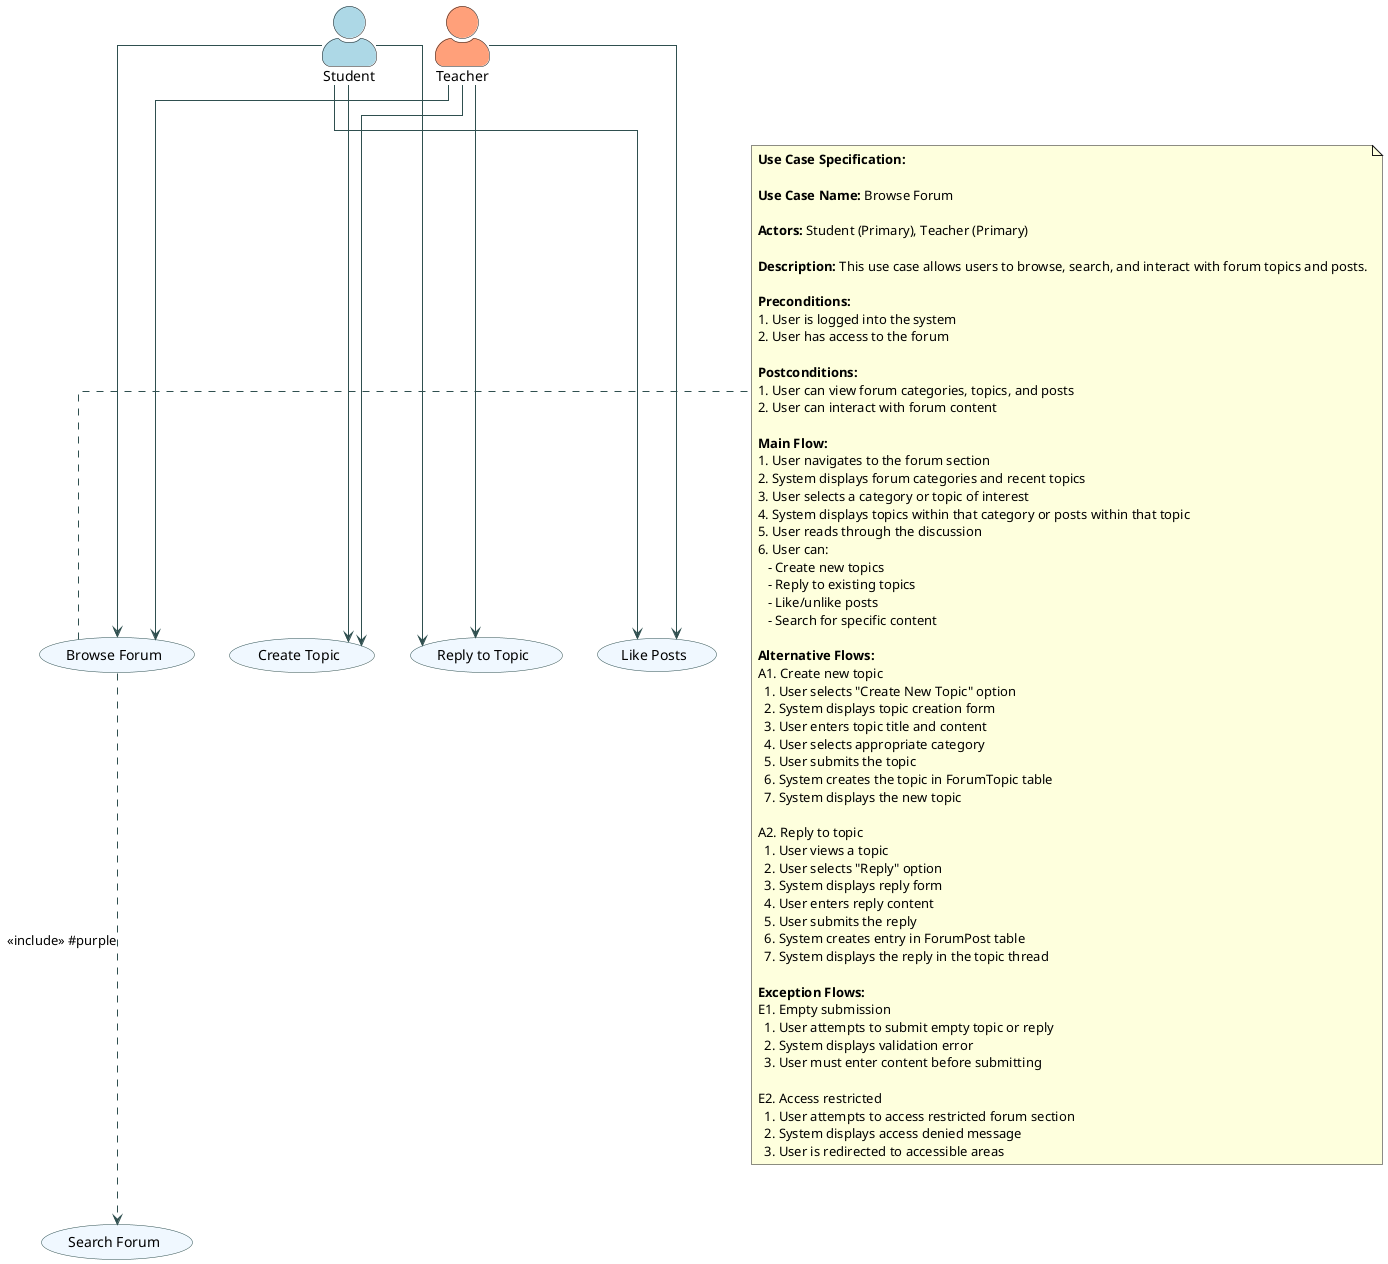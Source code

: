 @startuml
' Forum Interaction Use Case Diagram
skinparam usecase {
  BackgroundColor #f0f8ff
  BorderColor #2f4f4f
  ArrowColor #2f4f4f
}

skinparam actorStyle awesome
skinparam linetype ortho

' Define actors
actor "Student" as student #lightblue
actor "Teacher" as teacher #lightsalmon

' Define use cases
usecase "Browse Forum" as browseforum
usecase "Create Topic" as createtopic
usecase "Reply to Topic" as replytopic
usecase "Like Posts" as likeposts
usecase "Search Forum" as searchforum

' Relationships
student --> browseforum
teacher --> browseforum
student --> createtopic
teacher --> createtopic
student --> replytopic
teacher --> replytopic
student --> likeposts
teacher --> likeposts
browseforum ..> searchforum : <<include>> #purple

' Use case specification documentation
note right of browseforum
  <b>Use Case Specification:</b>
  
  <b>Use Case Name:</b> Browse Forum
  
  <b>Actors:</b> Student (Primary), Teacher (Primary)
  
  <b>Description:</b> This use case allows users to browse, search, and interact with forum topics and posts.
  
  <b>Preconditions:</b>
  1. User is logged into the system
  2. User has access to the forum
  
  <b>Postconditions:</b>
  1. User can view forum categories, topics, and posts
  2. User can interact with forum content
  
  <b>Main Flow:</b>
  1. User navigates to the forum section
  2. System displays forum categories and recent topics
  3. User selects a category or topic of interest
  4. System displays topics within that category or posts within that topic
  5. User reads through the discussion
  6. User can:
     - Create new topics
     - Reply to existing topics
     - Like/unlike posts
     - Search for specific content
  
  <b>Alternative Flows:</b>
  A1. Create new topic
    1. User selects "Create New Topic" option
    2. System displays topic creation form
    3. User enters topic title and content
    4. User selects appropriate category
    5. User submits the topic
    6. System creates the topic in ForumTopic table
    7. System displays the new topic
  
  A2. Reply to topic
    1. User views a topic
    2. User selects "Reply" option
    3. System displays reply form
    4. User enters reply content
    5. User submits the reply
    6. System creates entry in ForumPost table
    7. System displays the reply in the topic thread
  
  <b>Exception Flows:</b>
  E1. Empty submission
    1. User attempts to submit empty topic or reply
    2. System displays validation error
    3. User must enter content before submitting
  
  E2. Access restricted
    1. User attempts to access restricted forum section
    2. System displays access denied message
    3. User is redirected to accessible areas
end note
@enduml 